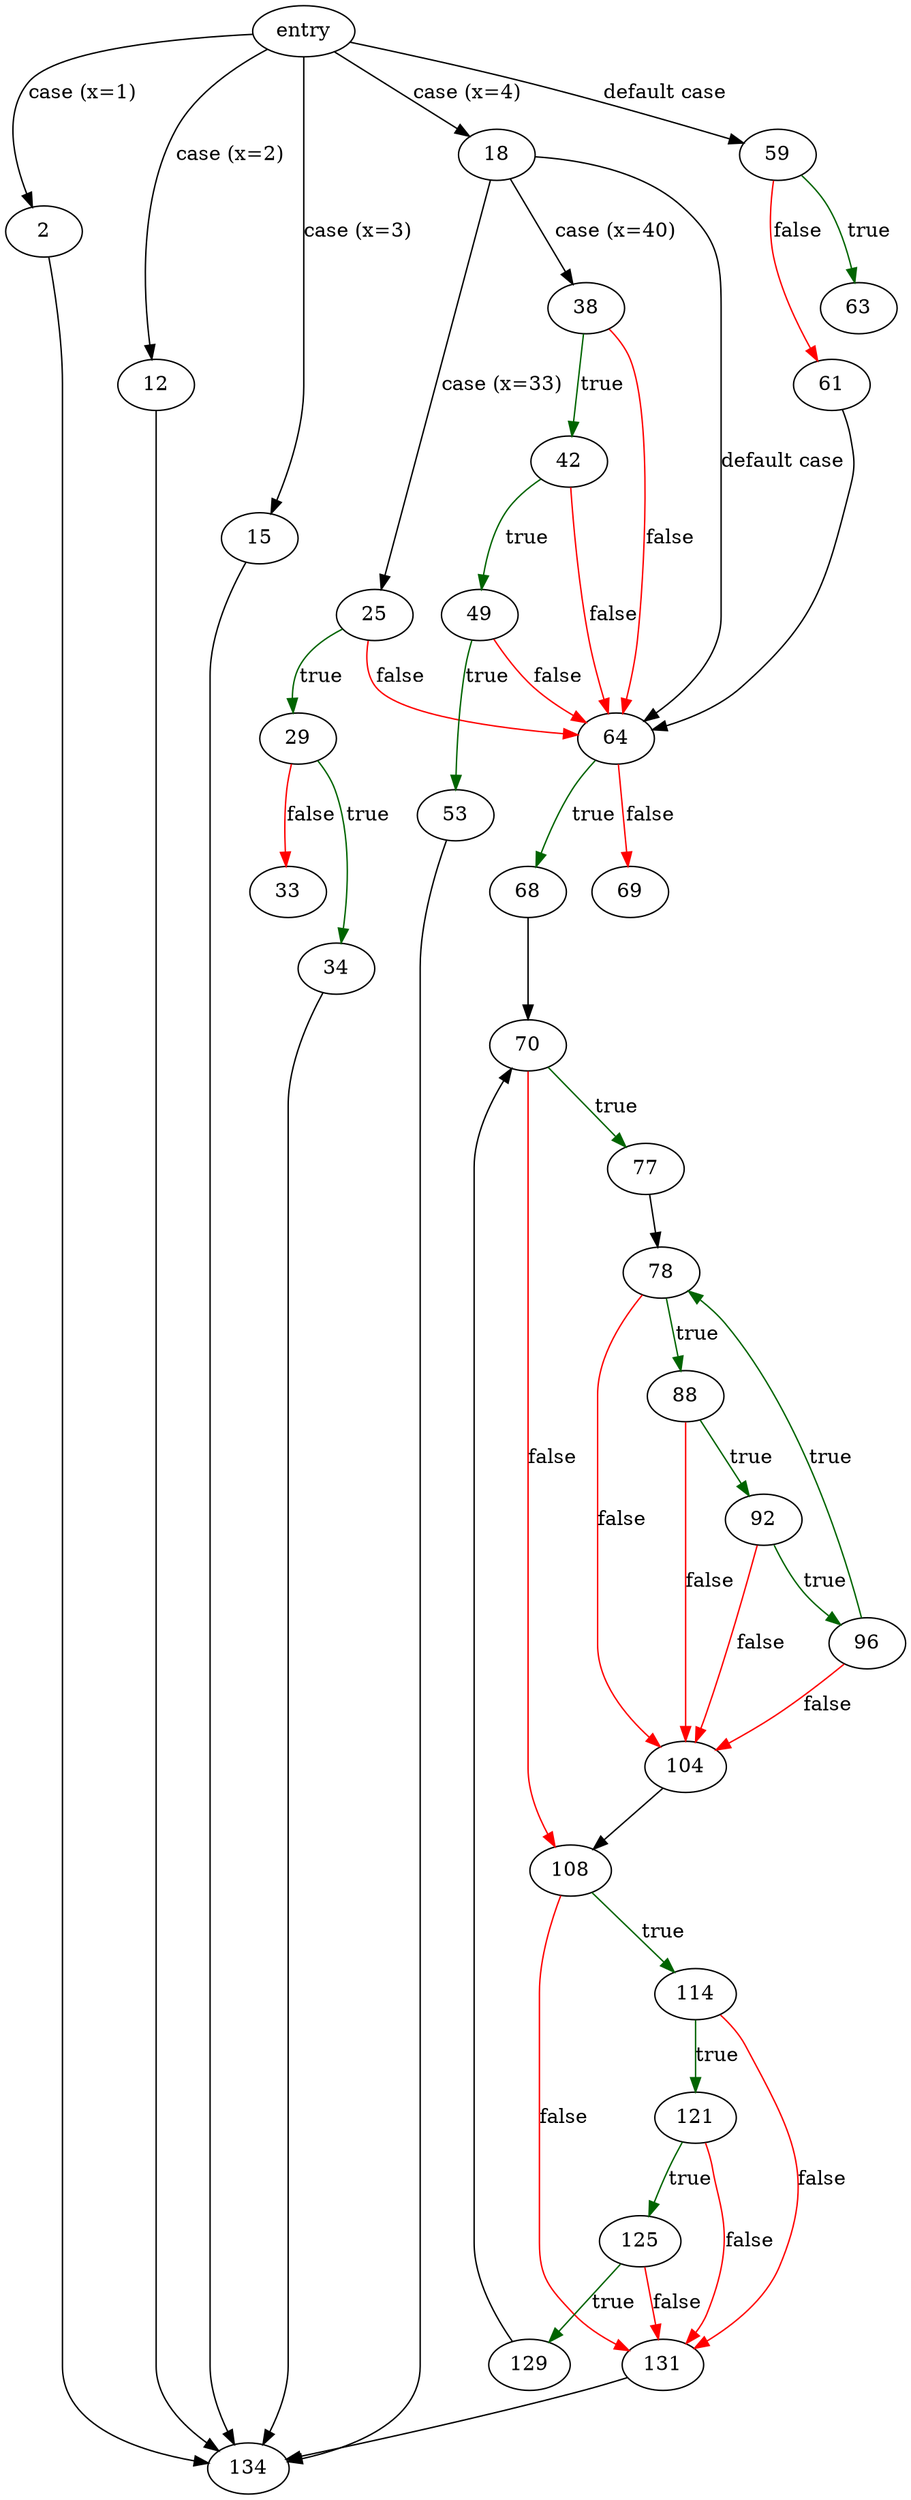digraph "posixtest" {
	// Node definitions.
	1 [label=entry];
	2;
	12;
	15;
	18;
	25;
	29;
	33;
	34;
	38;
	42;
	49;
	53;
	59;
	61;
	63;
	64;
	68;
	69;
	70;
	77;
	78;
	88;
	92;
	96;
	104;
	108;
	114;
	121;
	125;
	129;
	131;
	134;

	// Edge definitions.
	1 -> 2 [label="case (x=1)"];
	1 -> 12 [label="case (x=2)"];
	1 -> 15 [label="case (x=3)"];
	1 -> 18 [label="case (x=4)"];
	1 -> 59 [label="default case"];
	2 -> 134;
	12 -> 134;
	15 -> 134;
	18 -> 25 [label="case (x=33)"];
	18 -> 38 [label="case (x=40)"];
	18 -> 64 [label="default case"];
	25 -> 29 [
		color=darkgreen
		label=true
	];
	25 -> 64 [
		color=red
		label=false
	];
	29 -> 33 [
		color=red
		label=false
	];
	29 -> 34 [
		color=darkgreen
		label=true
	];
	34 -> 134;
	38 -> 42 [
		color=darkgreen
		label=true
	];
	38 -> 64 [
		color=red
		label=false
	];
	42 -> 49 [
		color=darkgreen
		label=true
	];
	42 -> 64 [
		color=red
		label=false
	];
	49 -> 53 [
		color=darkgreen
		label=true
	];
	49 -> 64 [
		color=red
		label=false
	];
	53 -> 134;
	59 -> 61 [
		color=red
		label=false
	];
	59 -> 63 [
		color=darkgreen
		label=true
	];
	61 -> 64;
	64 -> 68 [
		color=darkgreen
		label=true
	];
	64 -> 69 [
		color=red
		label=false
	];
	68 -> 70;
	70 -> 77 [
		color=darkgreen
		label=true
	];
	70 -> 108 [
		color=red
		label=false
	];
	77 -> 78;
	78 -> 88 [
		color=darkgreen
		label=true
	];
	78 -> 104 [
		color=red
		label=false
	];
	88 -> 92 [
		color=darkgreen
		label=true
	];
	88 -> 104 [
		color=red
		label=false
	];
	92 -> 96 [
		color=darkgreen
		label=true
	];
	92 -> 104 [
		color=red
		label=false
	];
	96 -> 78 [
		color=darkgreen
		label=true
	];
	96 -> 104 [
		color=red
		label=false
	];
	104 -> 108;
	108 -> 114 [
		color=darkgreen
		label=true
	];
	108 -> 131 [
		color=red
		label=false
	];
	114 -> 121 [
		color=darkgreen
		label=true
	];
	114 -> 131 [
		color=red
		label=false
	];
	121 -> 125 [
		color=darkgreen
		label=true
	];
	121 -> 131 [
		color=red
		label=false
	];
	125 -> 129 [
		color=darkgreen
		label=true
	];
	125 -> 131 [
		color=red
		label=false
	];
	129 -> 70;
	131 -> 134;
}